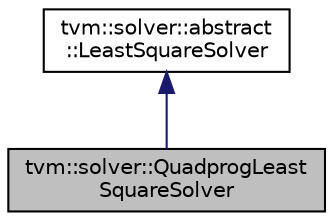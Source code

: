 digraph "tvm::solver::QuadprogLeastSquareSolver"
{
 // LATEX_PDF_SIZE
  edge [fontname="Helvetica",fontsize="10",labelfontname="Helvetica",labelfontsize="10"];
  node [fontname="Helvetica",fontsize="10",shape=record];
  Node1 [label="tvm::solver::QuadprogLeast\lSquareSolver",height=0.2,width=0.4,color="black", fillcolor="grey75", style="filled", fontcolor="black",tooltip=" "];
  Node2 -> Node1 [dir="back",color="midnightblue",fontsize="10",style="solid",fontname="Helvetica"];
  Node2 [label="tvm::solver::abstract\l::LeastSquareSolver",height=0.2,width=0.4,color="black", fillcolor="white", style="filled",URL="$classtvm_1_1solver_1_1abstract_1_1LeastSquareSolver.html",tooltip=" "];
}
